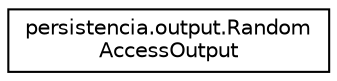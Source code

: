 digraph "Graphical Class Hierarchy"
{
  edge [fontname="Helvetica",fontsize="10",labelfontname="Helvetica",labelfontsize="10"];
  node [fontname="Helvetica",fontsize="10",shape=record];
  rankdir="LR";
  Node0 [label="persistencia.output.Random\lAccessOutput",height=0.2,width=0.4,color="black", fillcolor="white", style="filled",URL="$classpersistencia_1_1output_1_1RandomAccessOutput.html",tooltip="Classe RandomAccessOutput. "];
}
